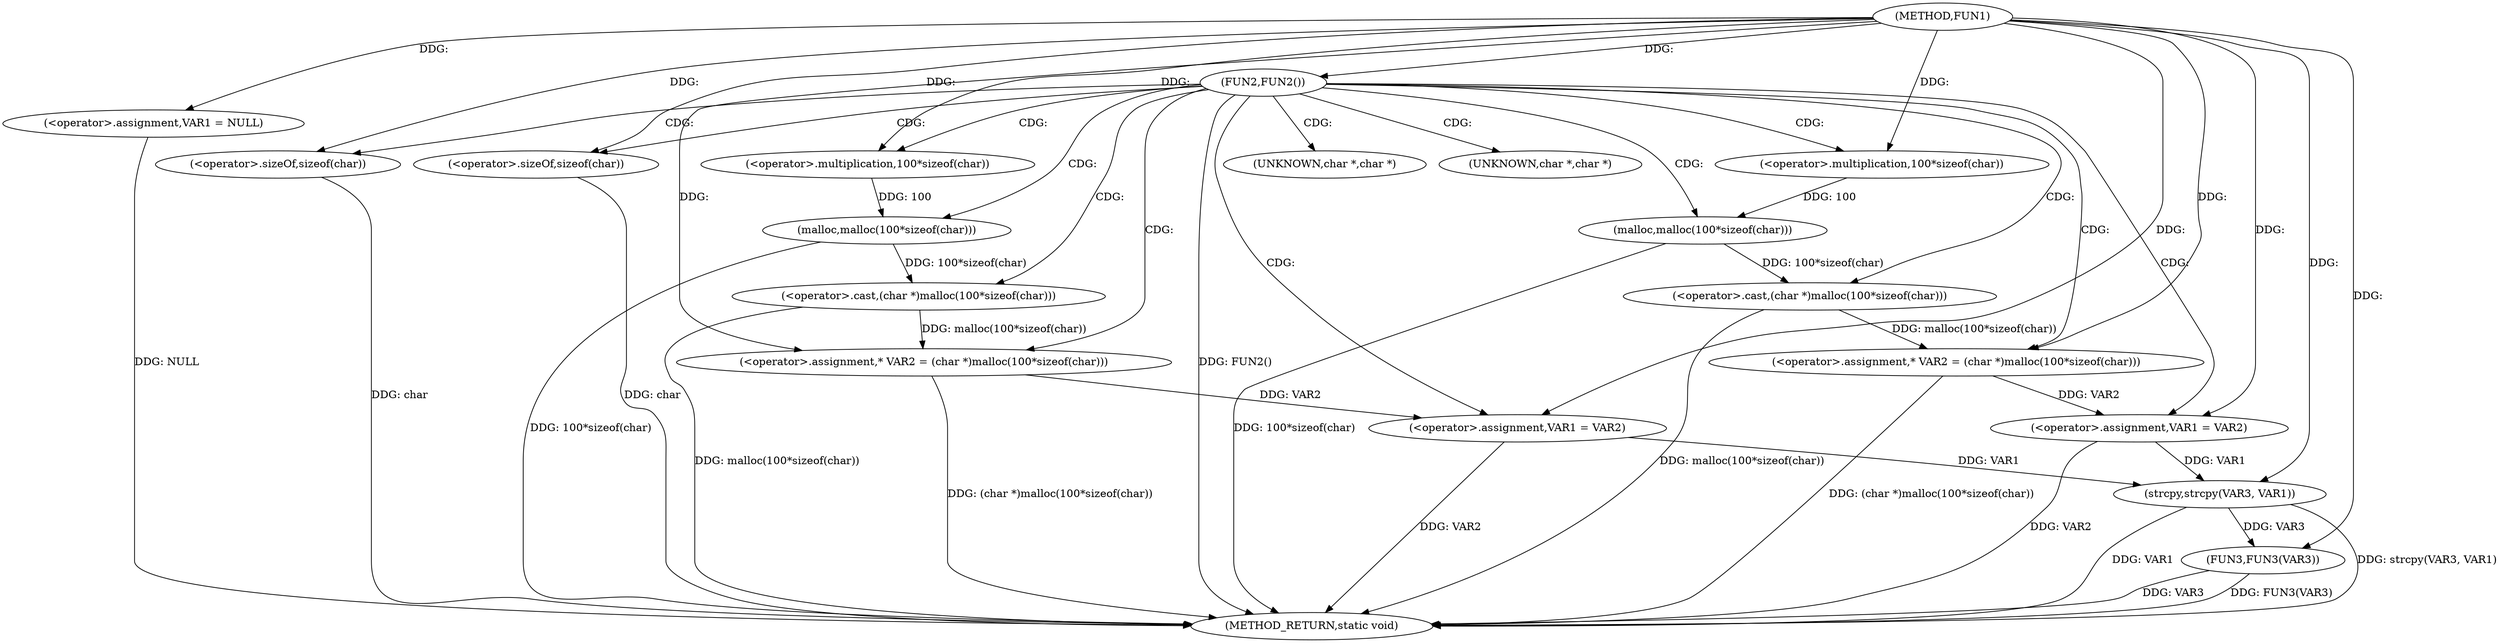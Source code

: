 digraph FUN1 {  
"1000100" [label = "(METHOD,FUN1)" ]
"1000146" [label = "(METHOD_RETURN,static void)" ]
"1000103" [label = "(<operator>.assignment,VAR1 = NULL)" ]
"1000107" [label = "(FUN2,FUN2())" ]
"1000111" [label = "(<operator>.assignment,* VAR2 = (char *)malloc(100*sizeof(char)))" ]
"1000113" [label = "(<operator>.cast,(char *)malloc(100*sizeof(char)))" ]
"1000115" [label = "(malloc,malloc(100*sizeof(char)))" ]
"1000116" [label = "(<operator>.multiplication,100*sizeof(char))" ]
"1000118" [label = "(<operator>.sizeOf,sizeof(char))" ]
"1000120" [label = "(<operator>.assignment,VAR1 = VAR2)" ]
"1000127" [label = "(<operator>.assignment,* VAR2 = (char *)malloc(100*sizeof(char)))" ]
"1000129" [label = "(<operator>.cast,(char *)malloc(100*sizeof(char)))" ]
"1000131" [label = "(malloc,malloc(100*sizeof(char)))" ]
"1000132" [label = "(<operator>.multiplication,100*sizeof(char))" ]
"1000134" [label = "(<operator>.sizeOf,sizeof(char))" ]
"1000136" [label = "(<operator>.assignment,VAR1 = VAR2)" ]
"1000141" [label = "(strcpy,strcpy(VAR3, VAR1))" ]
"1000144" [label = "(FUN3,FUN3(VAR3))" ]
"1000114" [label = "(UNKNOWN,char *,char *)" ]
"1000130" [label = "(UNKNOWN,char *,char *)" ]
  "1000107" -> "1000146"  [ label = "DDG: FUN2()"] 
  "1000103" -> "1000146"  [ label = "DDG: NULL"] 
  "1000113" -> "1000146"  [ label = "DDG: malloc(100*sizeof(char))"] 
  "1000136" -> "1000146"  [ label = "DDG: VAR2"] 
  "1000118" -> "1000146"  [ label = "DDG: char"] 
  "1000129" -> "1000146"  [ label = "DDG: malloc(100*sizeof(char))"] 
  "1000131" -> "1000146"  [ label = "DDG: 100*sizeof(char)"] 
  "1000141" -> "1000146"  [ label = "DDG: strcpy(VAR3, VAR1)"] 
  "1000127" -> "1000146"  [ label = "DDG: (char *)malloc(100*sizeof(char))"] 
  "1000144" -> "1000146"  [ label = "DDG: FUN3(VAR3)"] 
  "1000134" -> "1000146"  [ label = "DDG: char"] 
  "1000111" -> "1000146"  [ label = "DDG: (char *)malloc(100*sizeof(char))"] 
  "1000141" -> "1000146"  [ label = "DDG: VAR1"] 
  "1000120" -> "1000146"  [ label = "DDG: VAR2"] 
  "1000144" -> "1000146"  [ label = "DDG: VAR3"] 
  "1000115" -> "1000146"  [ label = "DDG: 100*sizeof(char)"] 
  "1000100" -> "1000103"  [ label = "DDG: "] 
  "1000100" -> "1000107"  [ label = "DDG: "] 
  "1000113" -> "1000111"  [ label = "DDG: malloc(100*sizeof(char))"] 
  "1000100" -> "1000111"  [ label = "DDG: "] 
  "1000115" -> "1000113"  [ label = "DDG: 100*sizeof(char)"] 
  "1000116" -> "1000115"  [ label = "DDG: 100"] 
  "1000100" -> "1000116"  [ label = "DDG: "] 
  "1000100" -> "1000118"  [ label = "DDG: "] 
  "1000111" -> "1000120"  [ label = "DDG: VAR2"] 
  "1000100" -> "1000120"  [ label = "DDG: "] 
  "1000129" -> "1000127"  [ label = "DDG: malloc(100*sizeof(char))"] 
  "1000100" -> "1000127"  [ label = "DDG: "] 
  "1000131" -> "1000129"  [ label = "DDG: 100*sizeof(char)"] 
  "1000132" -> "1000131"  [ label = "DDG: 100"] 
  "1000100" -> "1000132"  [ label = "DDG: "] 
  "1000100" -> "1000134"  [ label = "DDG: "] 
  "1000127" -> "1000136"  [ label = "DDG: VAR2"] 
  "1000100" -> "1000136"  [ label = "DDG: "] 
  "1000100" -> "1000141"  [ label = "DDG: "] 
  "1000120" -> "1000141"  [ label = "DDG: VAR1"] 
  "1000136" -> "1000141"  [ label = "DDG: VAR1"] 
  "1000141" -> "1000144"  [ label = "DDG: VAR3"] 
  "1000100" -> "1000144"  [ label = "DDG: "] 
  "1000107" -> "1000116"  [ label = "CDG: "] 
  "1000107" -> "1000131"  [ label = "CDG: "] 
  "1000107" -> "1000120"  [ label = "CDG: "] 
  "1000107" -> "1000113"  [ label = "CDG: "] 
  "1000107" -> "1000127"  [ label = "CDG: "] 
  "1000107" -> "1000111"  [ label = "CDG: "] 
  "1000107" -> "1000132"  [ label = "CDG: "] 
  "1000107" -> "1000129"  [ label = "CDG: "] 
  "1000107" -> "1000130"  [ label = "CDG: "] 
  "1000107" -> "1000114"  [ label = "CDG: "] 
  "1000107" -> "1000115"  [ label = "CDG: "] 
  "1000107" -> "1000136"  [ label = "CDG: "] 
  "1000107" -> "1000118"  [ label = "CDG: "] 
  "1000107" -> "1000134"  [ label = "CDG: "] 
}
